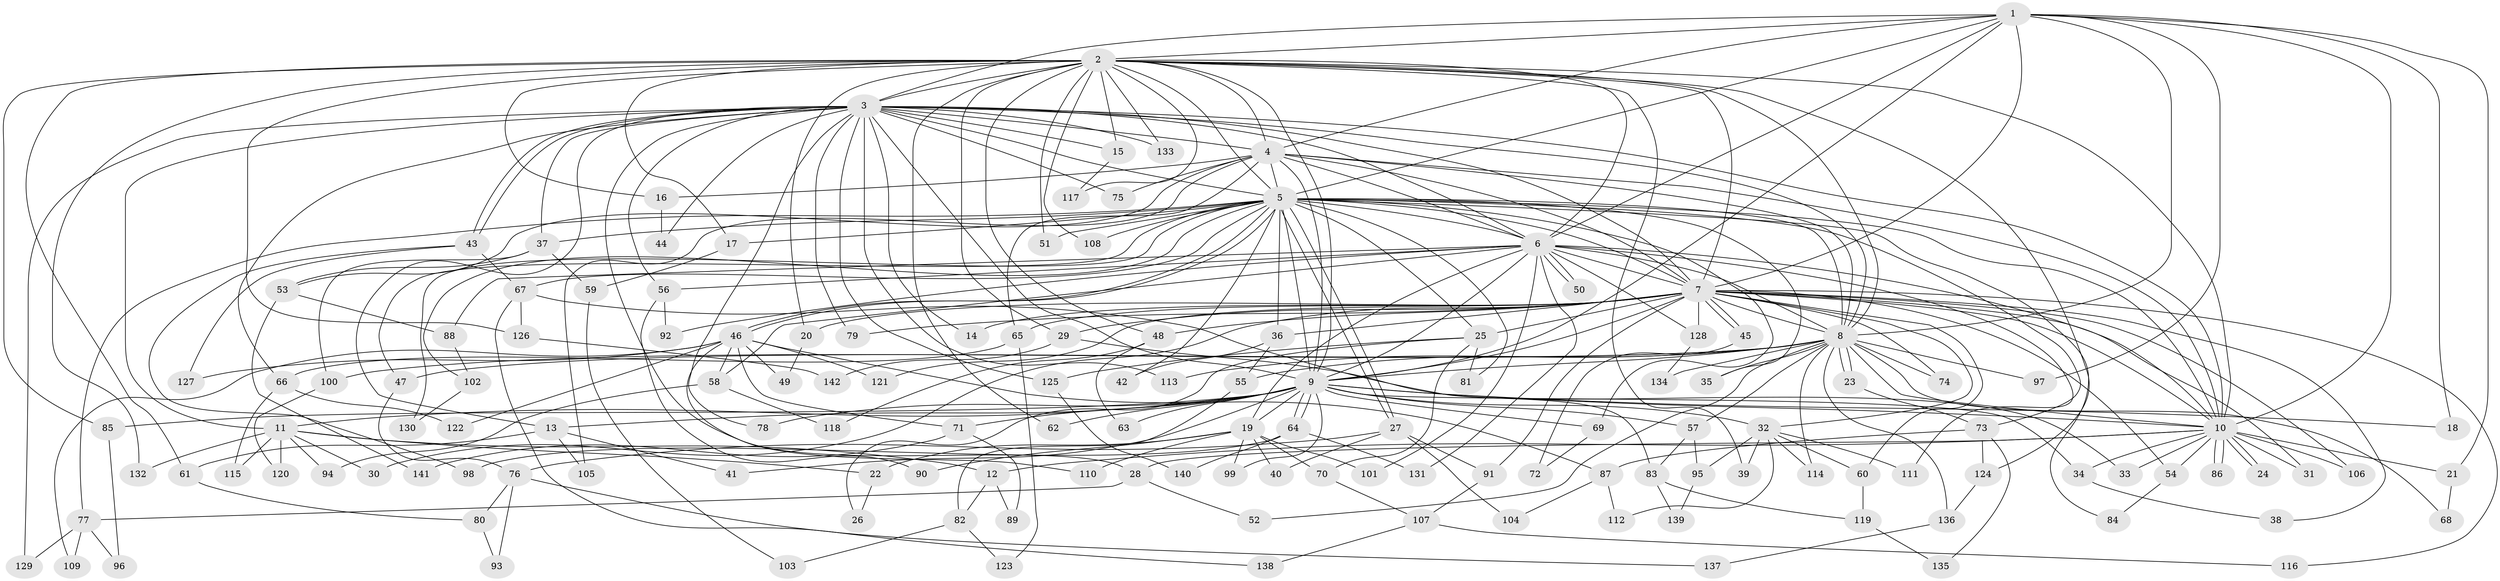 // Generated by graph-tools (version 1.1) at 2025/11/02/27/25 16:11:06]
// undirected, 142 vertices, 309 edges
graph export_dot {
graph [start="1"]
  node [color=gray90,style=filled];
  1;
  2;
  3;
  4;
  5;
  6;
  7;
  8;
  9;
  10;
  11;
  12;
  13;
  14;
  15;
  16;
  17;
  18;
  19;
  20;
  21;
  22;
  23;
  24;
  25;
  26;
  27;
  28;
  29;
  30;
  31;
  32;
  33;
  34;
  35;
  36;
  37;
  38;
  39;
  40;
  41;
  42;
  43;
  44;
  45;
  46;
  47;
  48;
  49;
  50;
  51;
  52;
  53;
  54;
  55;
  56;
  57;
  58;
  59;
  60;
  61;
  62;
  63;
  64;
  65;
  66;
  67;
  68;
  69;
  70;
  71;
  72;
  73;
  74;
  75;
  76;
  77;
  78;
  79;
  80;
  81;
  82;
  83;
  84;
  85;
  86;
  87;
  88;
  89;
  90;
  91;
  92;
  93;
  94;
  95;
  96;
  97;
  98;
  99;
  100;
  101;
  102;
  103;
  104;
  105;
  106;
  107;
  108;
  109;
  110;
  111;
  112;
  113;
  114;
  115;
  116;
  117;
  118;
  119;
  120;
  121;
  122;
  123;
  124;
  125;
  126;
  127;
  128;
  129;
  130;
  131;
  132;
  133;
  134;
  135;
  136;
  137;
  138;
  139;
  140;
  141;
  142;
  1 -- 2;
  1 -- 3;
  1 -- 4;
  1 -- 5;
  1 -- 6;
  1 -- 7;
  1 -- 8;
  1 -- 9;
  1 -- 10;
  1 -- 18;
  1 -- 21;
  1 -- 97;
  2 -- 3;
  2 -- 4;
  2 -- 5;
  2 -- 6;
  2 -- 7;
  2 -- 8;
  2 -- 9;
  2 -- 10;
  2 -- 15;
  2 -- 16;
  2 -- 17;
  2 -- 20;
  2 -- 29;
  2 -- 39;
  2 -- 48;
  2 -- 51;
  2 -- 61;
  2 -- 62;
  2 -- 85;
  2 -- 108;
  2 -- 117;
  2 -- 124;
  2 -- 126;
  2 -- 132;
  2 -- 133;
  3 -- 4;
  3 -- 5;
  3 -- 6;
  3 -- 7;
  3 -- 8;
  3 -- 9;
  3 -- 10;
  3 -- 11;
  3 -- 13;
  3 -- 14;
  3 -- 15;
  3 -- 28;
  3 -- 37;
  3 -- 43;
  3 -- 43;
  3 -- 44;
  3 -- 56;
  3 -- 66;
  3 -- 75;
  3 -- 78;
  3 -- 79;
  3 -- 113;
  3 -- 125;
  3 -- 129;
  3 -- 133;
  4 -- 5;
  4 -- 6;
  4 -- 7;
  4 -- 8;
  4 -- 9;
  4 -- 10;
  4 -- 16;
  4 -- 53;
  4 -- 65;
  4 -- 75;
  4 -- 105;
  5 -- 6;
  5 -- 7;
  5 -- 8;
  5 -- 9;
  5 -- 10;
  5 -- 17;
  5 -- 25;
  5 -- 27;
  5 -- 27;
  5 -- 35;
  5 -- 36;
  5 -- 37;
  5 -- 42;
  5 -- 46;
  5 -- 46;
  5 -- 47;
  5 -- 51;
  5 -- 67;
  5 -- 69;
  5 -- 73;
  5 -- 77;
  5 -- 81;
  5 -- 84;
  5 -- 102;
  5 -- 108;
  5 -- 130;
  6 -- 7;
  6 -- 8;
  6 -- 9;
  6 -- 10;
  6 -- 19;
  6 -- 50;
  6 -- 50;
  6 -- 56;
  6 -- 58;
  6 -- 88;
  6 -- 92;
  6 -- 101;
  6 -- 111;
  6 -- 128;
  6 -- 131;
  7 -- 8;
  7 -- 9;
  7 -- 10;
  7 -- 14;
  7 -- 20;
  7 -- 25;
  7 -- 29;
  7 -- 30;
  7 -- 31;
  7 -- 32;
  7 -- 36;
  7 -- 38;
  7 -- 45;
  7 -- 45;
  7 -- 48;
  7 -- 54;
  7 -- 60;
  7 -- 65;
  7 -- 74;
  7 -- 79;
  7 -- 91;
  7 -- 106;
  7 -- 116;
  7 -- 121;
  7 -- 128;
  8 -- 9;
  8 -- 10;
  8 -- 23;
  8 -- 23;
  8 -- 35;
  8 -- 47;
  8 -- 52;
  8 -- 55;
  8 -- 57;
  8 -- 68;
  8 -- 74;
  8 -- 97;
  8 -- 100;
  8 -- 113;
  8 -- 114;
  8 -- 134;
  8 -- 136;
  9 -- 10;
  9 -- 11;
  9 -- 13;
  9 -- 18;
  9 -- 19;
  9 -- 32;
  9 -- 34;
  9 -- 41;
  9 -- 57;
  9 -- 62;
  9 -- 63;
  9 -- 64;
  9 -- 64;
  9 -- 69;
  9 -- 71;
  9 -- 78;
  9 -- 85;
  9 -- 99;
  10 -- 12;
  10 -- 21;
  10 -- 24;
  10 -- 24;
  10 -- 28;
  10 -- 31;
  10 -- 33;
  10 -- 34;
  10 -- 54;
  10 -- 86;
  10 -- 86;
  10 -- 106;
  11 -- 12;
  11 -- 22;
  11 -- 30;
  11 -- 94;
  11 -- 115;
  11 -- 120;
  11 -- 132;
  12 -- 82;
  12 -- 89;
  13 -- 41;
  13 -- 61;
  13 -- 105;
  15 -- 117;
  16 -- 44;
  17 -- 59;
  19 -- 22;
  19 -- 40;
  19 -- 70;
  19 -- 90;
  19 -- 99;
  19 -- 101;
  19 -- 110;
  20 -- 49;
  21 -- 68;
  22 -- 26;
  23 -- 73;
  25 -- 26;
  25 -- 70;
  25 -- 81;
  25 -- 125;
  27 -- 40;
  27 -- 76;
  27 -- 91;
  27 -- 104;
  28 -- 52;
  28 -- 77;
  29 -- 33;
  29 -- 142;
  32 -- 39;
  32 -- 60;
  32 -- 95;
  32 -- 111;
  32 -- 112;
  32 -- 114;
  34 -- 38;
  36 -- 42;
  36 -- 55;
  37 -- 53;
  37 -- 59;
  37 -- 100;
  43 -- 67;
  43 -- 98;
  43 -- 127;
  45 -- 72;
  46 -- 49;
  46 -- 58;
  46 -- 71;
  46 -- 87;
  46 -- 109;
  46 -- 110;
  46 -- 121;
  46 -- 122;
  46 -- 127;
  47 -- 76;
  48 -- 63;
  48 -- 118;
  53 -- 88;
  53 -- 141;
  54 -- 84;
  55 -- 82;
  56 -- 90;
  56 -- 92;
  57 -- 83;
  57 -- 95;
  58 -- 94;
  58 -- 118;
  59 -- 103;
  60 -- 119;
  61 -- 80;
  64 -- 98;
  64 -- 131;
  64 -- 140;
  65 -- 66;
  65 -- 123;
  66 -- 115;
  66 -- 122;
  67 -- 83;
  67 -- 126;
  67 -- 138;
  69 -- 72;
  70 -- 107;
  71 -- 89;
  71 -- 141;
  73 -- 87;
  73 -- 124;
  73 -- 135;
  76 -- 80;
  76 -- 93;
  76 -- 137;
  77 -- 96;
  77 -- 109;
  77 -- 129;
  80 -- 93;
  82 -- 103;
  82 -- 123;
  83 -- 119;
  83 -- 139;
  85 -- 96;
  87 -- 104;
  87 -- 112;
  88 -- 102;
  91 -- 107;
  95 -- 139;
  100 -- 120;
  102 -- 130;
  107 -- 116;
  107 -- 138;
  119 -- 135;
  124 -- 136;
  125 -- 140;
  126 -- 142;
  128 -- 134;
  136 -- 137;
}
